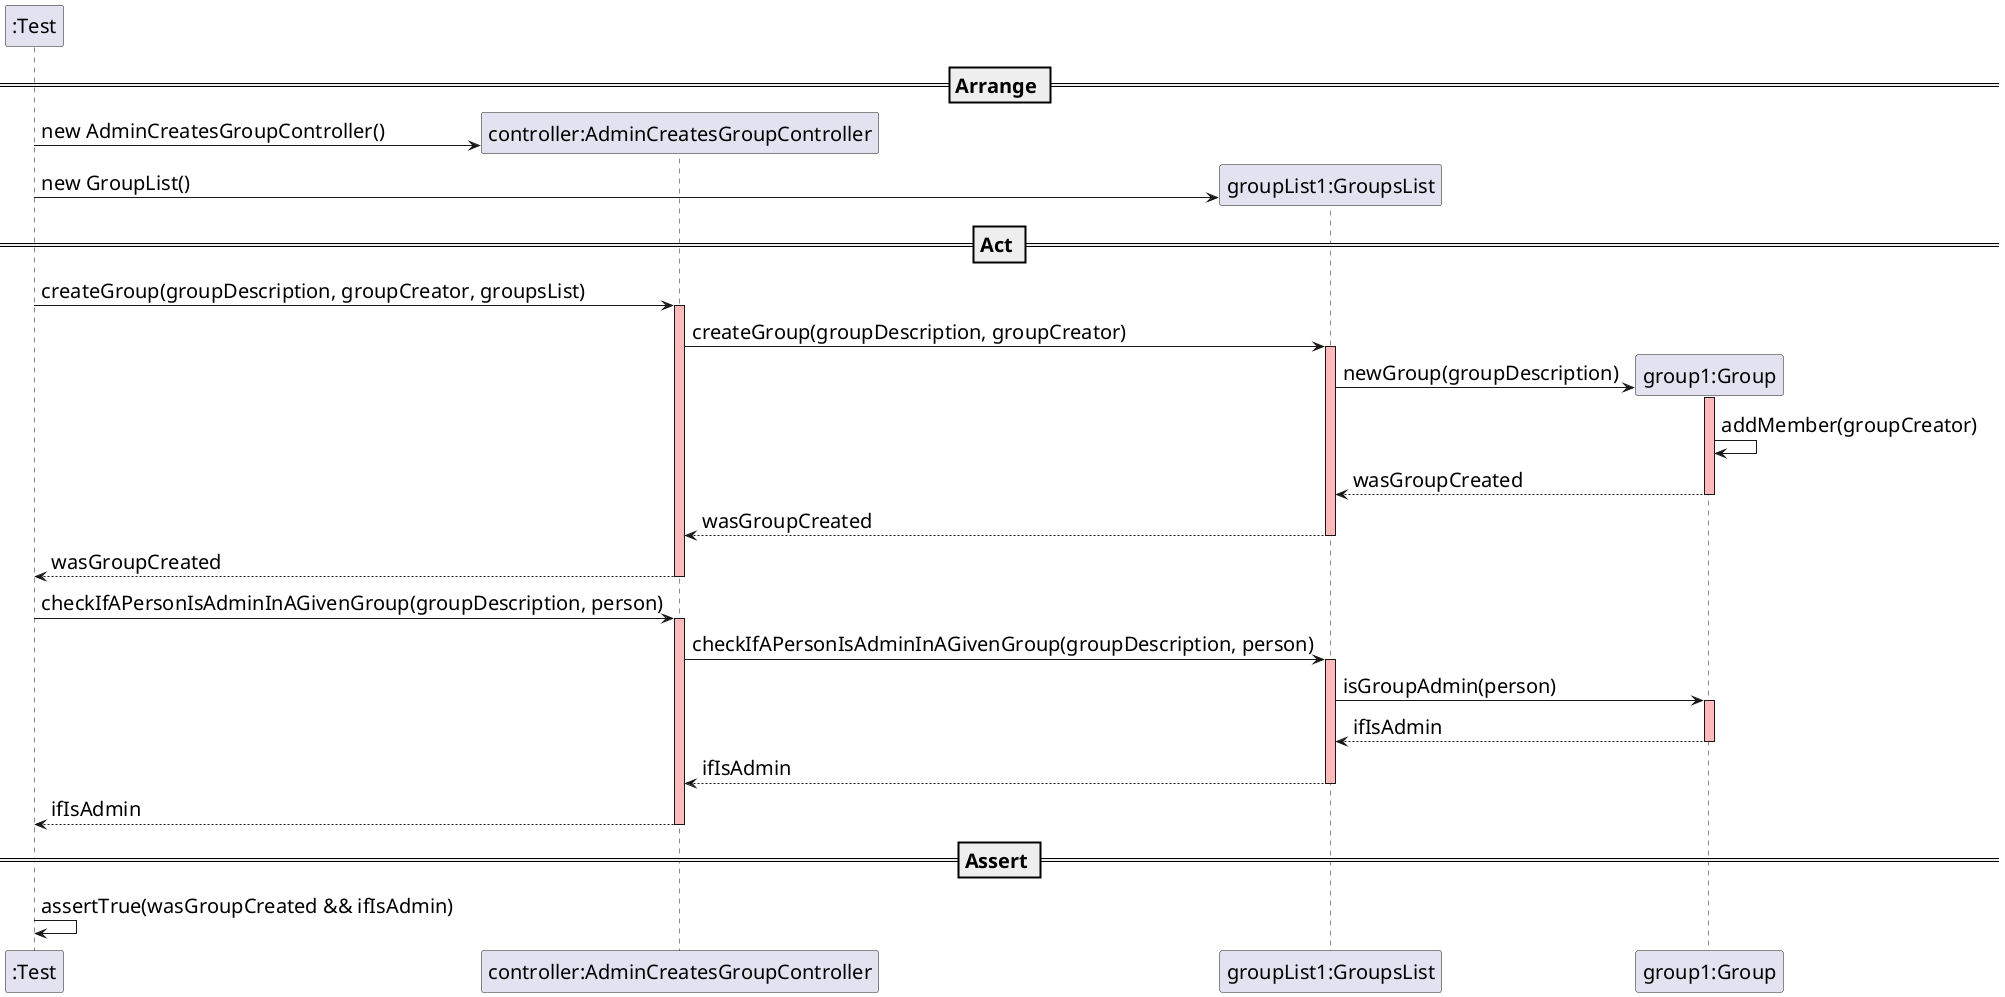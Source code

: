 @startuml
skinparam DefaultFontSize 20
create ":Test"

== Arrange ==
create "controller:AdminCreatesGroupController"
":Test" -> "controller:AdminCreatesGroupController" : new AdminCreatesGroupController()

create "groupList1:GroupsList"
":Test" -> "groupList1:GroupsList" : new GroupList()

== Act ==

":Test" -> "controller:AdminCreatesGroupController" : createGroup(groupDescription, groupCreator, groupsList)
activate "controller:AdminCreatesGroupController" #FFBBBB
"controller:AdminCreatesGroupController" -> "groupList1:GroupsList" : createGroup(groupDescription, groupCreator)
create "group1:Group"
activate "groupList1:GroupsList" #FFBBBB
"groupList1:GroupsList" -> "group1:Group": newGroup(groupDescription)
activate "group1:Group" #FFBBBB
"group1:Group" ->"group1:Group": addMember(groupCreator)
"group1:Group" -->"groupList1:GroupsList": wasGroupCreated
deactivate "group1:Group" #FFBBBB
"groupList1:GroupsList" --> "controller:AdminCreatesGroupController": wasGroupCreated
deactivate "groupList1:GroupsList" #FFBBBB
"controller:AdminCreatesGroupController" --> ":Test": wasGroupCreated
deactivate "controller:AdminCreatesGroupController" #FFBBBB

":Test" -> "controller:AdminCreatesGroupController" : checkIfAPersonIsAdminInAGivenGroup(groupDescription, person)
activate "controller:AdminCreatesGroupController" #FFBBBB
"controller:AdminCreatesGroupController" -> "groupList1:GroupsList" : checkIfAPersonIsAdminInAGivenGroup(groupDescription, person)
activate "groupList1:GroupsList" #FFBBBB
"groupList1:GroupsList" -> "group1:Group" : isGroupAdmin(person)
activate "group1:Group" #FFBBBB
"group1:Group" -->"groupList1:GroupsList": ifIsAdmin
deactivate "group1:Group" #FFBBBB
"groupList1:GroupsList" --> "controller:AdminCreatesGroupController": ifIsAdmin
deactivate "groupList1:GroupsList" #FFBBBB
"controller:AdminCreatesGroupController" --> ":Test": ifIsAdmin
deactivate "controller:AdminCreatesGroupController" #FFBBBB
== Assert ==

":Test" -> ":Test" : assertTrue(wasGroupCreated && ifIsAdmin)

@enduml